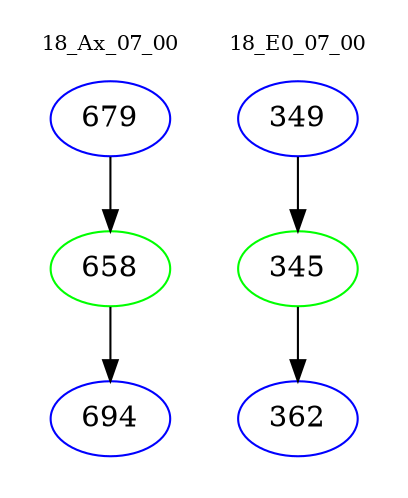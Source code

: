 digraph{
subgraph cluster_0 {
color = white
label = "18_Ax_07_00";
fontsize=10;
T0_679 [label="679", color="blue"]
T0_679 -> T0_658 [color="black"]
T0_658 [label="658", color="green"]
T0_658 -> T0_694 [color="black"]
T0_694 [label="694", color="blue"]
}
subgraph cluster_1 {
color = white
label = "18_E0_07_00";
fontsize=10;
T1_349 [label="349", color="blue"]
T1_349 -> T1_345 [color="black"]
T1_345 [label="345", color="green"]
T1_345 -> T1_362 [color="black"]
T1_362 [label="362", color="blue"]
}
}
